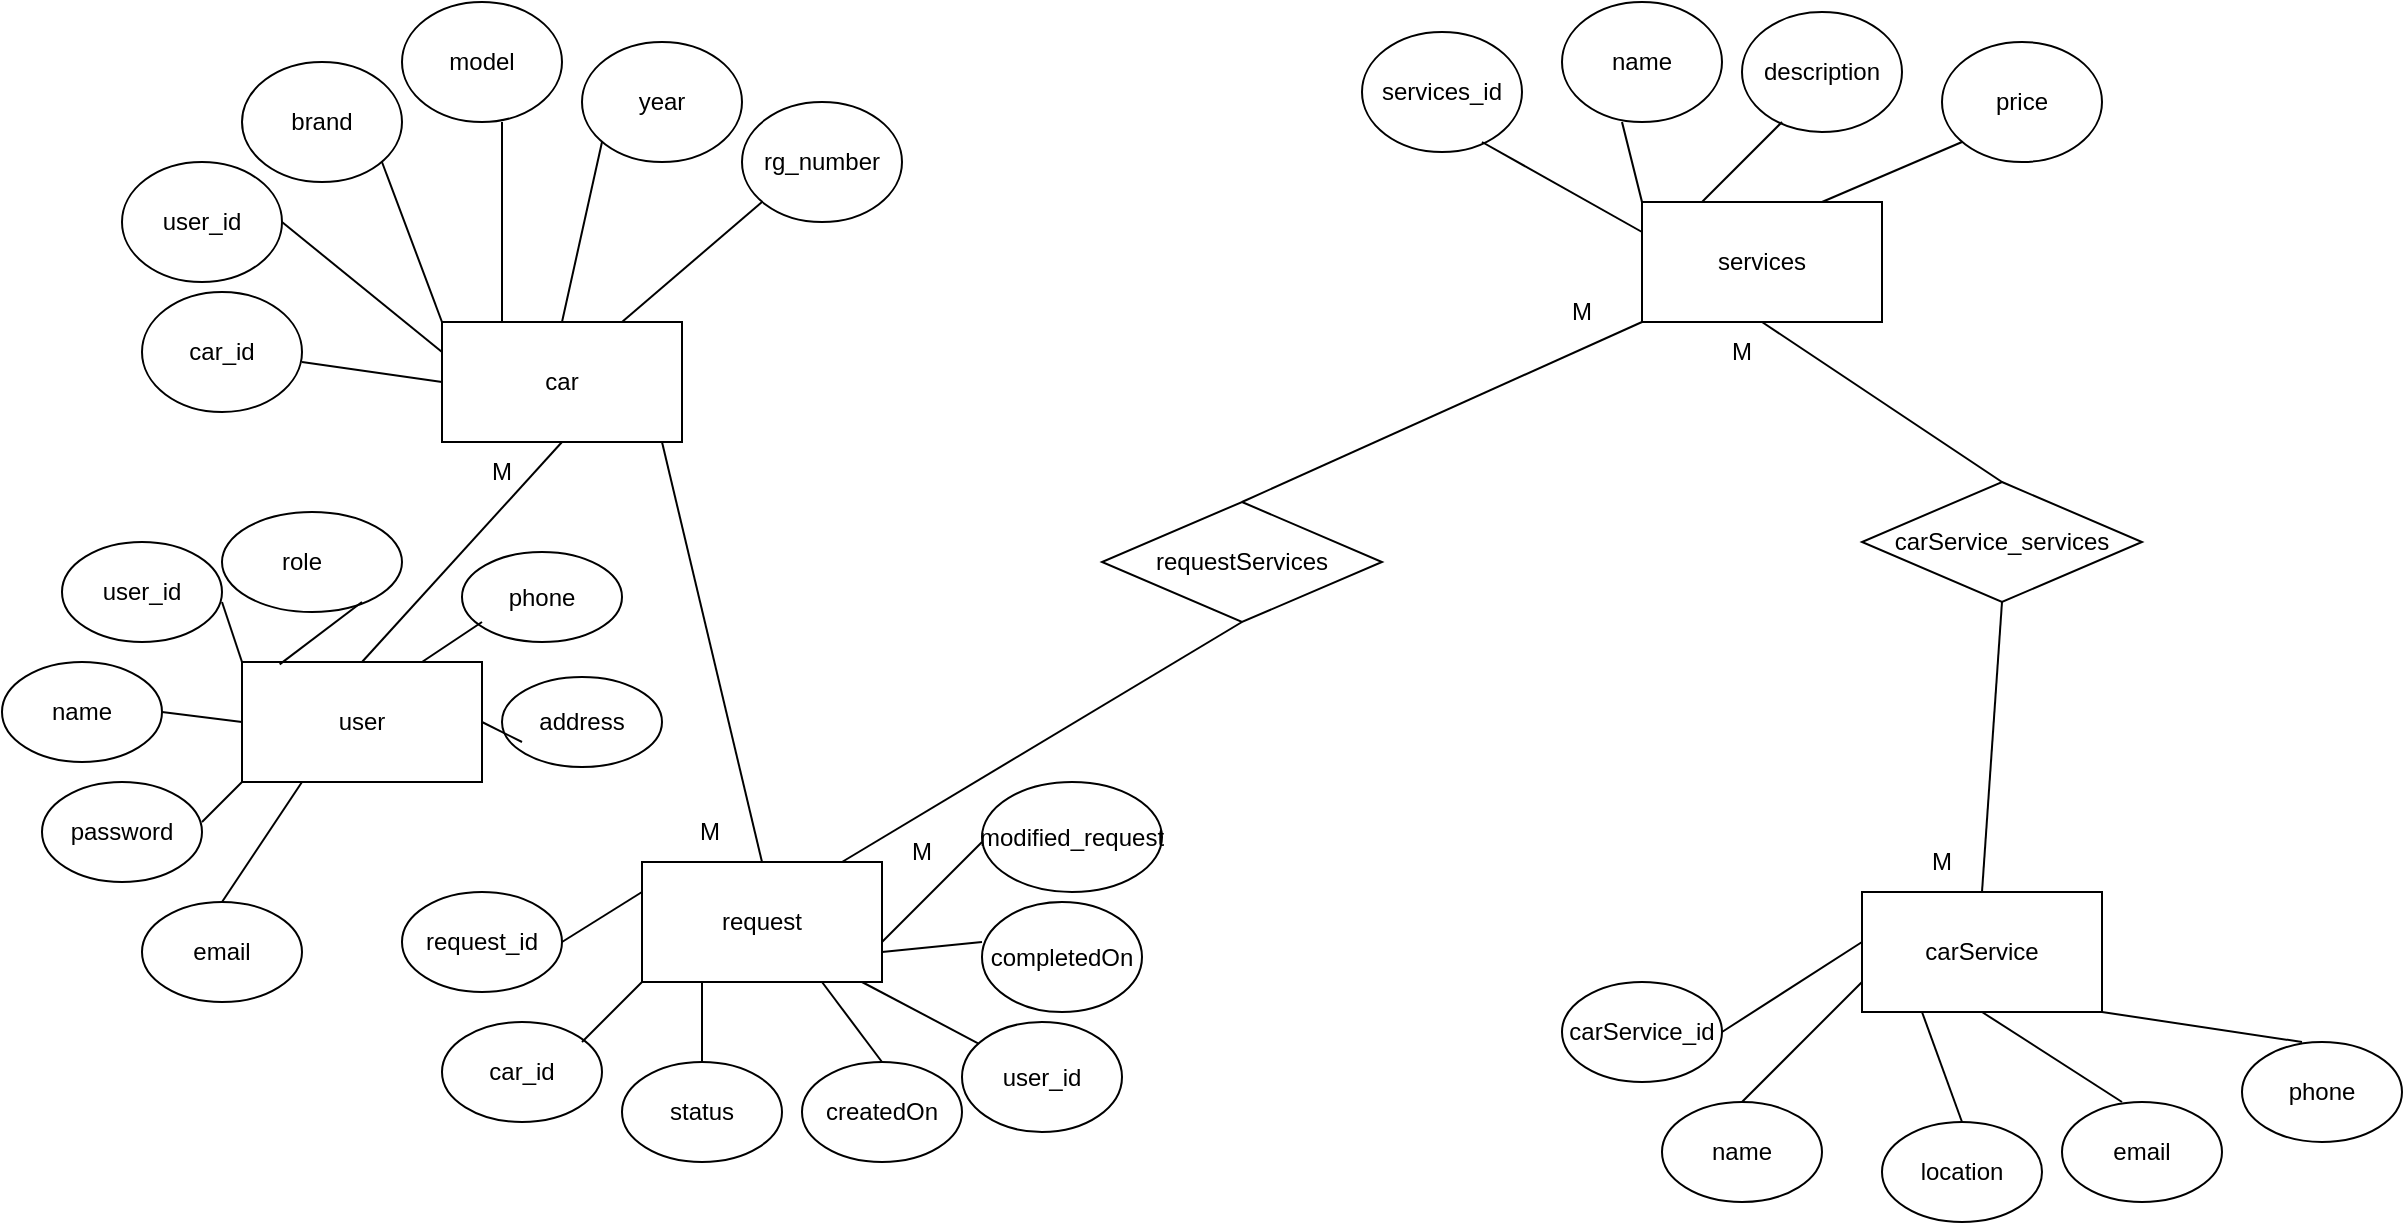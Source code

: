 <mxfile version="26.1.1">
  <diagram name="Страница-1" id="W8pNPYcGzXyj4kJldKl0">
    <mxGraphModel dx="1050" dy="1734" grid="1" gridSize="10" guides="1" tooltips="1" connect="1" arrows="1" fold="1" page="1" pageScale="1" pageWidth="827" pageHeight="1169" math="0" shadow="0">
      <root>
        <mxCell id="0" />
        <mxCell id="1" parent="0" />
        <mxCell id="Uy-cb-LyqVgxh-2wFijv-1" value="" style="rounded=0;whiteSpace=wrap;html=1;" parent="1" vertex="1">
          <mxGeometry x="180" y="210" width="120" height="60" as="geometry" />
        </mxCell>
        <mxCell id="Uy-cb-LyqVgxh-2wFijv-2" value="user" style="text;html=1;align=center;verticalAlign=middle;whiteSpace=wrap;rounded=0;" parent="1" vertex="1">
          <mxGeometry x="210" y="225" width="60" height="30" as="geometry" />
        </mxCell>
        <mxCell id="Uy-cb-LyqVgxh-2wFijv-3" value="" style="ellipse;whiteSpace=wrap;html=1;" parent="1" vertex="1">
          <mxGeometry x="80" y="270" width="80" height="50" as="geometry" />
        </mxCell>
        <mxCell id="Uy-cb-LyqVgxh-2wFijv-4" value="" style="ellipse;whiteSpace=wrap;html=1;" parent="1" vertex="1">
          <mxGeometry x="60" y="210" width="80" height="50" as="geometry" />
        </mxCell>
        <mxCell id="Uy-cb-LyqVgxh-2wFijv-5" value="" style="ellipse;whiteSpace=wrap;html=1;" parent="1" vertex="1">
          <mxGeometry x="130" y="330" width="80" height="50" as="geometry" />
        </mxCell>
        <mxCell id="Uy-cb-LyqVgxh-2wFijv-6" value="" style="ellipse;whiteSpace=wrap;html=1;" parent="1" vertex="1">
          <mxGeometry x="90" y="150" width="80" height="50" as="geometry" />
        </mxCell>
        <mxCell id="Uy-cb-LyqVgxh-2wFijv-7" value="user_id" style="text;html=1;align=center;verticalAlign=middle;whiteSpace=wrap;rounded=0;" parent="1" vertex="1">
          <mxGeometry x="100" y="160" width="60" height="30" as="geometry" />
        </mxCell>
        <mxCell id="Uy-cb-LyqVgxh-2wFijv-8" value="name" style="text;html=1;align=center;verticalAlign=middle;whiteSpace=wrap;rounded=0;" parent="1" vertex="1">
          <mxGeometry x="70" y="220" width="60" height="30" as="geometry" />
        </mxCell>
        <mxCell id="Uy-cb-LyqVgxh-2wFijv-9" value="password" style="text;html=1;align=center;verticalAlign=middle;whiteSpace=wrap;rounded=0;" parent="1" vertex="1">
          <mxGeometry x="90" y="280" width="60" height="30" as="geometry" />
        </mxCell>
        <mxCell id="Uy-cb-LyqVgxh-2wFijv-10" value="email" style="text;html=1;align=center;verticalAlign=middle;whiteSpace=wrap;rounded=0;" parent="1" vertex="1">
          <mxGeometry x="140" y="340" width="60" height="30" as="geometry" />
        </mxCell>
        <mxCell id="Uy-cb-LyqVgxh-2wFijv-11" value="" style="endArrow=none;html=1;rounded=0;entryX=0;entryY=0;entryDx=0;entryDy=0;" parent="1" target="Uy-cb-LyqVgxh-2wFijv-1" edge="1">
          <mxGeometry width="50" height="50" relative="1" as="geometry">
            <mxPoint x="170" y="180" as="sourcePoint" />
            <mxPoint x="220" y="130" as="targetPoint" />
          </mxGeometry>
        </mxCell>
        <mxCell id="Uy-cb-LyqVgxh-2wFijv-12" value="" style="endArrow=none;html=1;rounded=0;entryX=0;entryY=0.5;entryDx=0;entryDy=0;" parent="1" target="Uy-cb-LyqVgxh-2wFijv-1" edge="1">
          <mxGeometry width="50" height="50" relative="1" as="geometry">
            <mxPoint x="140" y="235" as="sourcePoint" />
            <mxPoint x="200.711" y="235" as="targetPoint" />
          </mxGeometry>
        </mxCell>
        <mxCell id="Uy-cb-LyqVgxh-2wFijv-14" value="" style="endArrow=none;html=1;rounded=0;entryX=0;entryY=1;entryDx=0;entryDy=0;" parent="1" target="Uy-cb-LyqVgxh-2wFijv-1" edge="1">
          <mxGeometry width="50" height="50" relative="1" as="geometry">
            <mxPoint x="160" y="290" as="sourcePoint" />
            <mxPoint x="210" y="240" as="targetPoint" />
          </mxGeometry>
        </mxCell>
        <mxCell id="Uy-cb-LyqVgxh-2wFijv-15" value="" style="endArrow=none;html=1;rounded=0;entryX=0.25;entryY=1;entryDx=0;entryDy=0;" parent="1" target="Uy-cb-LyqVgxh-2wFijv-1" edge="1">
          <mxGeometry width="50" height="50" relative="1" as="geometry">
            <mxPoint x="170" y="330" as="sourcePoint" />
            <mxPoint x="220" y="280" as="targetPoint" />
          </mxGeometry>
        </mxCell>
        <mxCell id="Uy-cb-LyqVgxh-2wFijv-16" value="" style="rounded=0;whiteSpace=wrap;html=1;" parent="1" vertex="1">
          <mxGeometry x="280" y="40" width="120" height="60" as="geometry" />
        </mxCell>
        <mxCell id="Uy-cb-LyqVgxh-2wFijv-17" value="car" style="text;html=1;align=center;verticalAlign=middle;whiteSpace=wrap;rounded=0;" parent="1" vertex="1">
          <mxGeometry x="310" y="55" width="60" height="30" as="geometry" />
        </mxCell>
        <mxCell id="Uy-cb-LyqVgxh-2wFijv-18" value="" style="ellipse;whiteSpace=wrap;html=1;" parent="1" vertex="1">
          <mxGeometry x="130" y="25" width="80" height="60" as="geometry" />
        </mxCell>
        <mxCell id="Uy-cb-LyqVgxh-2wFijv-19" value="" style="ellipse;whiteSpace=wrap;html=1;" parent="1" vertex="1">
          <mxGeometry x="350" y="-100" width="80" height="60" as="geometry" />
        </mxCell>
        <mxCell id="Uy-cb-LyqVgxh-2wFijv-20" value="" style="ellipse;whiteSpace=wrap;html=1;" parent="1" vertex="1">
          <mxGeometry x="260" y="-120" width="80" height="60" as="geometry" />
        </mxCell>
        <mxCell id="Uy-cb-LyqVgxh-2wFijv-21" value="" style="ellipse;whiteSpace=wrap;html=1;" parent="1" vertex="1">
          <mxGeometry x="120" y="-40" width="80" height="60" as="geometry" />
        </mxCell>
        <mxCell id="Uy-cb-LyqVgxh-2wFijv-22" value="" style="ellipse;whiteSpace=wrap;html=1;" parent="1" vertex="1">
          <mxGeometry x="180" y="-90" width="80" height="60" as="geometry" />
        </mxCell>
        <mxCell id="Uy-cb-LyqVgxh-2wFijv-23" value="" style="ellipse;whiteSpace=wrap;html=1;" parent="1" vertex="1">
          <mxGeometry x="430" y="-70" width="80" height="60" as="geometry" />
        </mxCell>
        <mxCell id="Uy-cb-LyqVgxh-2wFijv-24" value="" style="endArrow=none;html=1;rounded=0;entryX=0;entryY=0.5;entryDx=0;entryDy=0;" parent="1" target="Uy-cb-LyqVgxh-2wFijv-16" edge="1">
          <mxGeometry width="50" height="50" relative="1" as="geometry">
            <mxPoint x="210" y="60" as="sourcePoint" />
            <mxPoint x="260" y="10" as="targetPoint" />
          </mxGeometry>
        </mxCell>
        <mxCell id="Uy-cb-LyqVgxh-2wFijv-25" value="" style="endArrow=none;html=1;rounded=0;entryX=0;entryY=0.25;entryDx=0;entryDy=0;" parent="1" target="Uy-cb-LyqVgxh-2wFijv-16" edge="1">
          <mxGeometry width="50" height="50" relative="1" as="geometry">
            <mxPoint x="200" y="-10" as="sourcePoint" />
            <mxPoint x="250" y="-60" as="targetPoint" />
          </mxGeometry>
        </mxCell>
        <mxCell id="Uy-cb-LyqVgxh-2wFijv-26" value="" style="endArrow=none;html=1;rounded=0;entryX=0;entryY=0;entryDx=0;entryDy=0;" parent="1" target="Uy-cb-LyqVgxh-2wFijv-16" edge="1">
          <mxGeometry width="50" height="50" relative="1" as="geometry">
            <mxPoint x="250" y="-40" as="sourcePoint" />
            <mxPoint x="300" y="-90" as="targetPoint" />
          </mxGeometry>
        </mxCell>
        <mxCell id="Uy-cb-LyqVgxh-2wFijv-27" value="" style="endArrow=none;html=1;rounded=0;exitX=0.25;exitY=0;exitDx=0;exitDy=0;" parent="1" source="Uy-cb-LyqVgxh-2wFijv-16" edge="1">
          <mxGeometry width="50" height="50" relative="1" as="geometry">
            <mxPoint x="260" y="-10" as="sourcePoint" />
            <mxPoint x="310" y="-60" as="targetPoint" />
          </mxGeometry>
        </mxCell>
        <mxCell id="Uy-cb-LyqVgxh-2wFijv-28" value="" style="endArrow=none;html=1;rounded=0;exitX=0.5;exitY=0;exitDx=0;exitDy=0;" parent="1" source="Uy-cb-LyqVgxh-2wFijv-16" edge="1">
          <mxGeometry width="50" height="50" relative="1" as="geometry">
            <mxPoint x="310" as="sourcePoint" />
            <mxPoint x="360" y="-50" as="targetPoint" />
          </mxGeometry>
        </mxCell>
        <mxCell id="Uy-cb-LyqVgxh-2wFijv-29" value="" style="endArrow=none;html=1;rounded=0;exitX=0.75;exitY=0;exitDx=0;exitDy=0;" parent="1" source="Uy-cb-LyqVgxh-2wFijv-16" edge="1">
          <mxGeometry width="50" height="50" relative="1" as="geometry">
            <mxPoint x="390" y="30" as="sourcePoint" />
            <mxPoint x="440" y="-20" as="targetPoint" />
          </mxGeometry>
        </mxCell>
        <mxCell id="Uy-cb-LyqVgxh-2wFijv-30" value="car_id" style="text;html=1;align=center;verticalAlign=middle;whiteSpace=wrap;rounded=0;" parent="1" vertex="1">
          <mxGeometry x="140" y="40" width="60" height="30" as="geometry" />
        </mxCell>
        <mxCell id="Uy-cb-LyqVgxh-2wFijv-31" value="user_id" style="text;html=1;align=center;verticalAlign=middle;whiteSpace=wrap;rounded=0;" parent="1" vertex="1">
          <mxGeometry x="130" y="-25" width="60" height="30" as="geometry" />
        </mxCell>
        <mxCell id="Uy-cb-LyqVgxh-2wFijv-32" value="brand" style="text;html=1;align=center;verticalAlign=middle;whiteSpace=wrap;rounded=0;" parent="1" vertex="1">
          <mxGeometry x="190" y="-75" width="60" height="30" as="geometry" />
        </mxCell>
        <mxCell id="Uy-cb-LyqVgxh-2wFijv-33" value="model" style="text;html=1;align=center;verticalAlign=middle;whiteSpace=wrap;rounded=0;" parent="1" vertex="1">
          <mxGeometry x="270" y="-105" width="60" height="30" as="geometry" />
        </mxCell>
        <mxCell id="Uy-cb-LyqVgxh-2wFijv-34" value="year" style="text;html=1;align=center;verticalAlign=middle;whiteSpace=wrap;rounded=0;" parent="1" vertex="1">
          <mxGeometry x="360" y="-85" width="60" height="30" as="geometry" />
        </mxCell>
        <mxCell id="Uy-cb-LyqVgxh-2wFijv-35" value="rg_number" style="text;html=1;align=center;verticalAlign=middle;whiteSpace=wrap;rounded=0;" parent="1" vertex="1">
          <mxGeometry x="440" y="-55" width="60" height="30" as="geometry" />
        </mxCell>
        <mxCell id="Uy-cb-LyqVgxh-2wFijv-36" value="" style="endArrow=none;html=1;rounded=0;entryX=0.5;entryY=1;entryDx=0;entryDy=0;" parent="1" target="Uy-cb-LyqVgxh-2wFijv-16" edge="1">
          <mxGeometry width="50" height="50" relative="1" as="geometry">
            <mxPoint x="240" y="210" as="sourcePoint" />
            <mxPoint x="290" y="160" as="targetPoint" />
          </mxGeometry>
        </mxCell>
        <mxCell id="Uy-cb-LyqVgxh-2wFijv-37" value="M" style="text;html=1;align=center;verticalAlign=middle;whiteSpace=wrap;rounded=0;" parent="1" vertex="1">
          <mxGeometry x="280" y="100" width="60" height="30" as="geometry" />
        </mxCell>
        <mxCell id="Uy-cb-LyqVgxh-2wFijv-38" value="" style="rounded=0;whiteSpace=wrap;html=1;" parent="1" vertex="1">
          <mxGeometry x="880" y="-20" width="120" height="60" as="geometry" />
        </mxCell>
        <mxCell id="Uy-cb-LyqVgxh-2wFijv-39" value="services" style="text;html=1;align=center;verticalAlign=middle;whiteSpace=wrap;rounded=0;" parent="1" vertex="1">
          <mxGeometry x="910" y="-5" width="60" height="30" as="geometry" />
        </mxCell>
        <mxCell id="Uy-cb-LyqVgxh-2wFijv-40" value="" style="ellipse;whiteSpace=wrap;html=1;" parent="1" vertex="1">
          <mxGeometry x="840" y="-120" width="80" height="60" as="geometry" />
        </mxCell>
        <mxCell id="Uy-cb-LyqVgxh-2wFijv-41" value="" style="ellipse;whiteSpace=wrap;html=1;" parent="1" vertex="1">
          <mxGeometry x="740" y="-105" width="80" height="60" as="geometry" />
        </mxCell>
        <mxCell id="Uy-cb-LyqVgxh-2wFijv-42" value="" style="ellipse;whiteSpace=wrap;html=1;" parent="1" vertex="1">
          <mxGeometry x="930" y="-115" width="80" height="60" as="geometry" />
        </mxCell>
        <mxCell id="Uy-cb-LyqVgxh-2wFijv-43" value="" style="ellipse;whiteSpace=wrap;html=1;" parent="1" vertex="1">
          <mxGeometry x="1030" y="-100" width="80" height="60" as="geometry" />
        </mxCell>
        <mxCell id="Uy-cb-LyqVgxh-2wFijv-44" value="services_id" style="text;html=1;align=center;verticalAlign=middle;whiteSpace=wrap;rounded=0;" parent="1" vertex="1">
          <mxGeometry x="750" y="-90" width="60" height="30" as="geometry" />
        </mxCell>
        <mxCell id="Uy-cb-LyqVgxh-2wFijv-45" value="name" style="text;html=1;align=center;verticalAlign=middle;whiteSpace=wrap;rounded=0;" parent="1" vertex="1">
          <mxGeometry x="850" y="-105" width="60" height="30" as="geometry" />
        </mxCell>
        <mxCell id="Uy-cb-LyqVgxh-2wFijv-46" value="description" style="text;html=1;align=center;verticalAlign=middle;whiteSpace=wrap;rounded=0;" parent="1" vertex="1">
          <mxGeometry x="940" y="-100" width="60" height="30" as="geometry" />
        </mxCell>
        <mxCell id="Uy-cb-LyqVgxh-2wFijv-47" value="price" style="text;html=1;align=center;verticalAlign=middle;whiteSpace=wrap;rounded=0;" parent="1" vertex="1">
          <mxGeometry x="1040" y="-85" width="60" height="30" as="geometry" />
        </mxCell>
        <mxCell id="Uy-cb-LyqVgxh-2wFijv-48" value="" style="endArrow=none;html=1;rounded=0;exitX=0;exitY=0.25;exitDx=0;exitDy=0;" parent="1" source="Uy-cb-LyqVgxh-2wFijv-38" edge="1">
          <mxGeometry width="50" height="50" relative="1" as="geometry">
            <mxPoint x="750" as="sourcePoint" />
            <mxPoint x="800" y="-50" as="targetPoint" />
          </mxGeometry>
        </mxCell>
        <mxCell id="Uy-cb-LyqVgxh-2wFijv-49" value="" style="endArrow=none;html=1;rounded=0;exitX=0;exitY=0;exitDx=0;exitDy=0;" parent="1" source="Uy-cb-LyqVgxh-2wFijv-38" edge="1">
          <mxGeometry width="50" height="50" relative="1" as="geometry">
            <mxPoint x="820" y="-10" as="sourcePoint" />
            <mxPoint x="870" y="-60" as="targetPoint" />
          </mxGeometry>
        </mxCell>
        <mxCell id="Uy-cb-LyqVgxh-2wFijv-50" value="" style="endArrow=none;html=1;rounded=0;exitX=0.25;exitY=0;exitDx=0;exitDy=0;" parent="1" source="Uy-cb-LyqVgxh-2wFijv-38" edge="1">
          <mxGeometry width="50" height="50" relative="1" as="geometry">
            <mxPoint x="900" y="-10" as="sourcePoint" />
            <mxPoint x="950" y="-60" as="targetPoint" />
          </mxGeometry>
        </mxCell>
        <mxCell id="Uy-cb-LyqVgxh-2wFijv-51" value="" style="endArrow=none;html=1;rounded=0;exitX=0.75;exitY=0;exitDx=0;exitDy=0;" parent="1" source="Uy-cb-LyqVgxh-2wFijv-38" edge="1">
          <mxGeometry width="50" height="50" relative="1" as="geometry">
            <mxPoint x="990" as="sourcePoint" />
            <mxPoint x="1040" y="-50" as="targetPoint" />
          </mxGeometry>
        </mxCell>
        <mxCell id="Uy-cb-LyqVgxh-2wFijv-52" value="" style="rounded=0;whiteSpace=wrap;html=1;" parent="1" vertex="1">
          <mxGeometry x="990" y="325" width="120" height="60" as="geometry" />
        </mxCell>
        <mxCell id="Uy-cb-LyqVgxh-2wFijv-53" value="carService" style="text;html=1;align=center;verticalAlign=middle;whiteSpace=wrap;rounded=0;" parent="1" vertex="1">
          <mxGeometry x="1020" y="340" width="60" height="30" as="geometry" />
        </mxCell>
        <mxCell id="Uy-cb-LyqVgxh-2wFijv-54" value="" style="ellipse;whiteSpace=wrap;html=1;" parent="1" vertex="1">
          <mxGeometry x="890" y="430" width="80" height="50" as="geometry" />
        </mxCell>
        <mxCell id="Uy-cb-LyqVgxh-2wFijv-55" value="" style="ellipse;whiteSpace=wrap;html=1;" parent="1" vertex="1">
          <mxGeometry x="840" y="370" width="80" height="50" as="geometry" />
        </mxCell>
        <mxCell id="Uy-cb-LyqVgxh-2wFijv-56" value="" style="ellipse;whiteSpace=wrap;html=1;" parent="1" vertex="1">
          <mxGeometry x="1000" y="440" width="80" height="50" as="geometry" />
        </mxCell>
        <mxCell id="Uy-cb-LyqVgxh-2wFijv-57" value="" style="ellipse;whiteSpace=wrap;html=1;" parent="1" vertex="1">
          <mxGeometry x="1090" y="430" width="80" height="50" as="geometry" />
        </mxCell>
        <mxCell id="Uy-cb-LyqVgxh-2wFijv-58" value="" style="ellipse;whiteSpace=wrap;html=1;" parent="1" vertex="1">
          <mxGeometry x="1180" y="400" width="80" height="50" as="geometry" />
        </mxCell>
        <mxCell id="Uy-cb-LyqVgxh-2wFijv-59" value="" style="endArrow=none;html=1;rounded=0;exitX=1;exitY=0.5;exitDx=0;exitDy=0;" parent="1" source="Uy-cb-LyqVgxh-2wFijv-55" edge="1">
          <mxGeometry width="50" height="50" relative="1" as="geometry">
            <mxPoint x="940" y="400" as="sourcePoint" />
            <mxPoint x="990" y="350" as="targetPoint" />
          </mxGeometry>
        </mxCell>
        <mxCell id="Uy-cb-LyqVgxh-2wFijv-60" value="" style="endArrow=none;html=1;rounded=0;entryX=0;entryY=0.75;entryDx=0;entryDy=0;" parent="1" target="Uy-cb-LyqVgxh-2wFijv-52" edge="1">
          <mxGeometry width="50" height="50" relative="1" as="geometry">
            <mxPoint x="930" y="430" as="sourcePoint" />
            <mxPoint x="980" y="380" as="targetPoint" />
          </mxGeometry>
        </mxCell>
        <mxCell id="Uy-cb-LyqVgxh-2wFijv-61" value="" style="endArrow=none;html=1;rounded=0;entryX=0.25;entryY=1;entryDx=0;entryDy=0;exitX=0.5;exitY=0;exitDx=0;exitDy=0;" parent="1" source="Uy-cb-LyqVgxh-2wFijv-56" target="Uy-cb-LyqVgxh-2wFijv-52" edge="1">
          <mxGeometry width="50" height="50" relative="1" as="geometry">
            <mxPoint x="1010" y="450" as="sourcePoint" />
            <mxPoint x="1060" y="400" as="targetPoint" />
          </mxGeometry>
        </mxCell>
        <mxCell id="Uy-cb-LyqVgxh-2wFijv-62" value="" style="endArrow=none;html=1;rounded=0;entryX=0.5;entryY=1;entryDx=0;entryDy=0;" parent="1" target="Uy-cb-LyqVgxh-2wFijv-52" edge="1">
          <mxGeometry width="50" height="50" relative="1" as="geometry">
            <mxPoint x="1120" y="430" as="sourcePoint" />
            <mxPoint x="1170" y="380" as="targetPoint" />
          </mxGeometry>
        </mxCell>
        <mxCell id="Uy-cb-LyqVgxh-2wFijv-63" value="" style="endArrow=none;html=1;rounded=0;entryX=1;entryY=1;entryDx=0;entryDy=0;" parent="1" target="Uy-cb-LyqVgxh-2wFijv-52" edge="1">
          <mxGeometry width="50" height="50" relative="1" as="geometry">
            <mxPoint x="1210" y="400" as="sourcePoint" />
            <mxPoint x="1260" y="350" as="targetPoint" />
          </mxGeometry>
        </mxCell>
        <mxCell id="Uy-cb-LyqVgxh-2wFijv-64" value="carService_id" style="text;html=1;align=center;verticalAlign=middle;whiteSpace=wrap;rounded=0;" parent="1" vertex="1">
          <mxGeometry x="850" y="380" width="60" height="30" as="geometry" />
        </mxCell>
        <mxCell id="Uy-cb-LyqVgxh-2wFijv-65" value="name" style="text;html=1;align=center;verticalAlign=middle;whiteSpace=wrap;rounded=0;" parent="1" vertex="1">
          <mxGeometry x="900" y="440" width="60" height="30" as="geometry" />
        </mxCell>
        <mxCell id="Uy-cb-LyqVgxh-2wFijv-66" value="location" style="text;html=1;align=center;verticalAlign=middle;whiteSpace=wrap;rounded=0;" parent="1" vertex="1">
          <mxGeometry x="1010" y="450" width="60" height="30" as="geometry" />
        </mxCell>
        <mxCell id="Uy-cb-LyqVgxh-2wFijv-67" value="email" style="text;html=1;align=center;verticalAlign=middle;whiteSpace=wrap;rounded=0;" parent="1" vertex="1">
          <mxGeometry x="1100" y="440" width="60" height="30" as="geometry" />
        </mxCell>
        <mxCell id="Uy-cb-LyqVgxh-2wFijv-68" value="phone" style="text;html=1;align=center;verticalAlign=middle;whiteSpace=wrap;rounded=0;" parent="1" vertex="1">
          <mxGeometry x="1190" y="410" width="60" height="30" as="geometry" />
        </mxCell>
        <mxCell id="Uy-cb-LyqVgxh-2wFijv-69" value="" style="rounded=0;whiteSpace=wrap;html=1;" parent="1" vertex="1">
          <mxGeometry x="380" y="310" width="120" height="60" as="geometry" />
        </mxCell>
        <mxCell id="Uy-cb-LyqVgxh-2wFijv-70" value="request" style="text;html=1;align=center;verticalAlign=middle;whiteSpace=wrap;rounded=0;" parent="1" vertex="1">
          <mxGeometry x="410" y="325" width="60" height="30" as="geometry" />
        </mxCell>
        <mxCell id="Uy-cb-LyqVgxh-2wFijv-71" value="" style="ellipse;whiteSpace=wrap;html=1;" parent="1" vertex="1">
          <mxGeometry x="280" y="390" width="80" height="50" as="geometry" />
        </mxCell>
        <mxCell id="Uy-cb-LyqVgxh-2wFijv-72" value="" style="ellipse;whiteSpace=wrap;html=1;" parent="1" vertex="1">
          <mxGeometry x="260" y="325" width="80" height="50" as="geometry" />
        </mxCell>
        <mxCell id="Uy-cb-LyqVgxh-2wFijv-73" value="" style="ellipse;whiteSpace=wrap;html=1;" parent="1" vertex="1">
          <mxGeometry x="370" y="410" width="80" height="50" as="geometry" />
        </mxCell>
        <mxCell id="Uy-cb-LyqVgxh-2wFijv-74" value="" style="ellipse;whiteSpace=wrap;html=1;" parent="1" vertex="1">
          <mxGeometry x="460" y="410" width="80" height="50" as="geometry" />
        </mxCell>
        <mxCell id="Uy-cb-LyqVgxh-2wFijv-75" value="request_id" style="text;html=1;align=center;verticalAlign=middle;whiteSpace=wrap;rounded=0;" parent="1" vertex="1">
          <mxGeometry x="270" y="335" width="60" height="30" as="geometry" />
        </mxCell>
        <mxCell id="Uy-cb-LyqVgxh-2wFijv-76" value="car_id" style="text;html=1;align=center;verticalAlign=middle;whiteSpace=wrap;rounded=0;" parent="1" vertex="1">
          <mxGeometry x="290" y="400" width="60" height="30" as="geometry" />
        </mxCell>
        <mxCell id="Uy-cb-LyqVgxh-2wFijv-77" value="status" style="text;html=1;align=center;verticalAlign=middle;whiteSpace=wrap;rounded=0;" parent="1" vertex="1">
          <mxGeometry x="380" y="420" width="60" height="30" as="geometry" />
        </mxCell>
        <mxCell id="Uy-cb-LyqVgxh-2wFijv-78" value="createdOn" style="text;html=1;align=center;verticalAlign=middle;whiteSpace=wrap;rounded=0;" parent="1" vertex="1">
          <mxGeometry x="470" y="420" width="60" height="30" as="geometry" />
        </mxCell>
        <mxCell id="Uy-cb-LyqVgxh-2wFijv-79" value="" style="endArrow=none;html=1;rounded=0;entryX=0;entryY=0.25;entryDx=0;entryDy=0;" parent="1" target="Uy-cb-LyqVgxh-2wFijv-69" edge="1">
          <mxGeometry width="50" height="50" relative="1" as="geometry">
            <mxPoint x="340" y="350" as="sourcePoint" />
            <mxPoint x="390" y="300" as="targetPoint" />
          </mxGeometry>
        </mxCell>
        <mxCell id="Uy-cb-LyqVgxh-2wFijv-80" value="" style="endArrow=none;html=1;rounded=0;" parent="1" edge="1">
          <mxGeometry width="50" height="50" relative="1" as="geometry">
            <mxPoint x="350" y="400" as="sourcePoint" />
            <mxPoint x="380" y="370" as="targetPoint" />
          </mxGeometry>
        </mxCell>
        <mxCell id="Uy-cb-LyqVgxh-2wFijv-81" value="" style="endArrow=none;html=1;rounded=0;entryX=0.25;entryY=1;entryDx=0;entryDy=0;" parent="1" target="Uy-cb-LyqVgxh-2wFijv-69" edge="1">
          <mxGeometry width="50" height="50" relative="1" as="geometry">
            <mxPoint x="410" y="410" as="sourcePoint" />
            <mxPoint x="460" y="360" as="targetPoint" />
          </mxGeometry>
        </mxCell>
        <mxCell id="Uy-cb-LyqVgxh-2wFijv-82" value="" style="endArrow=none;html=1;rounded=0;entryX=0.75;entryY=1;entryDx=0;entryDy=0;" parent="1" target="Uy-cb-LyqVgxh-2wFijv-69" edge="1">
          <mxGeometry width="50" height="50" relative="1" as="geometry">
            <mxPoint x="500" y="410" as="sourcePoint" />
            <mxPoint x="550" y="360" as="targetPoint" />
          </mxGeometry>
        </mxCell>
        <mxCell id="Uy-cb-LyqVgxh-2wFijv-83" value="" style="endArrow=none;html=1;rounded=0;exitX=0.5;exitY=0;exitDx=0;exitDy=0;" parent="1" source="Uy-cb-LyqVgxh-2wFijv-69" edge="1">
          <mxGeometry width="50" height="50" relative="1" as="geometry">
            <mxPoint x="340" y="150" as="sourcePoint" />
            <mxPoint x="390" y="100" as="targetPoint" />
          </mxGeometry>
        </mxCell>
        <mxCell id="Uy-cb-LyqVgxh-2wFijv-84" value="M" style="text;html=1;align=center;verticalAlign=middle;whiteSpace=wrap;rounded=0;" parent="1" vertex="1">
          <mxGeometry x="384" y="280" width="60" height="30" as="geometry" />
        </mxCell>
        <mxCell id="Uy-cb-LyqVgxh-2wFijv-85" value="" style="rhombus;whiteSpace=wrap;html=1;" parent="1" vertex="1">
          <mxGeometry x="990" y="120" width="140" height="60" as="geometry" />
        </mxCell>
        <mxCell id="Uy-cb-LyqVgxh-2wFijv-86" value="carService_services" style="text;html=1;align=center;verticalAlign=middle;whiteSpace=wrap;rounded=0;" parent="1" vertex="1">
          <mxGeometry x="1030" y="135" width="60" height="30" as="geometry" />
        </mxCell>
        <mxCell id="Uy-cb-LyqVgxh-2wFijv-87" value="" style="endArrow=none;html=1;rounded=0;exitX=0.5;exitY=0;exitDx=0;exitDy=0;" parent="1" source="Uy-cb-LyqVgxh-2wFijv-85" edge="1">
          <mxGeometry width="50" height="50" relative="1" as="geometry">
            <mxPoint x="890" y="90" as="sourcePoint" />
            <mxPoint x="940" y="40" as="targetPoint" />
          </mxGeometry>
        </mxCell>
        <mxCell id="Uy-cb-LyqVgxh-2wFijv-88" value="" style="endArrow=none;html=1;rounded=0;exitX=0.5;exitY=0;exitDx=0;exitDy=0;" parent="1" source="Uy-cb-LyqVgxh-2wFijv-52" edge="1">
          <mxGeometry width="50" height="50" relative="1" as="geometry">
            <mxPoint x="1120" y="290" as="sourcePoint" />
            <mxPoint x="1060" y="180" as="targetPoint" />
          </mxGeometry>
        </mxCell>
        <mxCell id="Uy-cb-LyqVgxh-2wFijv-89" value="M" style="text;html=1;align=center;verticalAlign=middle;whiteSpace=wrap;rounded=0;" parent="1" vertex="1">
          <mxGeometry x="1000" y="295" width="60" height="30" as="geometry" />
        </mxCell>
        <mxCell id="Uy-cb-LyqVgxh-2wFijv-91" value="M" style="text;html=1;align=center;verticalAlign=middle;whiteSpace=wrap;rounded=0;" parent="1" vertex="1">
          <mxGeometry x="900" y="40" width="60" height="30" as="geometry" />
        </mxCell>
        <mxCell id="Uy-cb-LyqVgxh-2wFijv-93" value="" style="rhombus;whiteSpace=wrap;html=1;" parent="1" vertex="1">
          <mxGeometry x="610" y="130" width="140" height="60" as="geometry" />
        </mxCell>
        <mxCell id="Uy-cb-LyqVgxh-2wFijv-94" value="requestServices" style="text;html=1;align=center;verticalAlign=middle;whiteSpace=wrap;rounded=0;" parent="1" vertex="1">
          <mxGeometry x="650" y="145" width="60" height="30" as="geometry" />
        </mxCell>
        <mxCell id="Uy-cb-LyqVgxh-2wFijv-95" value="" style="endArrow=none;html=1;rounded=0;entryX=0.5;entryY=1;entryDx=0;entryDy=0;" parent="1" target="Uy-cb-LyqVgxh-2wFijv-93" edge="1">
          <mxGeometry width="50" height="50" relative="1" as="geometry">
            <mxPoint x="480" y="310" as="sourcePoint" />
            <mxPoint x="530" y="260" as="targetPoint" />
          </mxGeometry>
        </mxCell>
        <mxCell id="Uy-cb-LyqVgxh-2wFijv-96" value="" style="endArrow=none;html=1;rounded=0;entryX=0;entryY=1;entryDx=0;entryDy=0;" parent="1" target="Uy-cb-LyqVgxh-2wFijv-38" edge="1">
          <mxGeometry width="50" height="50" relative="1" as="geometry">
            <mxPoint x="680" y="130" as="sourcePoint" />
            <mxPoint x="730" y="80" as="targetPoint" />
          </mxGeometry>
        </mxCell>
        <mxCell id="Uy-cb-LyqVgxh-2wFijv-97" value="M" style="text;html=1;align=center;verticalAlign=middle;whiteSpace=wrap;rounded=0;" parent="1" vertex="1">
          <mxGeometry x="490" y="290" width="60" height="30" as="geometry" />
        </mxCell>
        <mxCell id="Uy-cb-LyqVgxh-2wFijv-100" value="M" style="text;html=1;align=center;verticalAlign=middle;whiteSpace=wrap;rounded=0;" parent="1" vertex="1">
          <mxGeometry x="820" y="20" width="60" height="30" as="geometry" />
        </mxCell>
        <mxCell id="zA_T5pfZE3ijJPjRbrxf-1" value="" style="ellipse;whiteSpace=wrap;html=1;" vertex="1" parent="1">
          <mxGeometry x="170" y="135" width="90" height="50" as="geometry" />
        </mxCell>
        <mxCell id="zA_T5pfZE3ijJPjRbrxf-2" value="role" style="text;html=1;align=center;verticalAlign=middle;whiteSpace=wrap;rounded=0;" vertex="1" parent="1">
          <mxGeometry x="180" y="145" width="60" height="30" as="geometry" />
        </mxCell>
        <mxCell id="zA_T5pfZE3ijJPjRbrxf-3" value="" style="endArrow=none;html=1;rounded=0;exitX=0.157;exitY=0.02;exitDx=0;exitDy=0;exitPerimeter=0;" edge="1" parent="1" source="Uy-cb-LyqVgxh-2wFijv-1">
          <mxGeometry width="50" height="50" relative="1" as="geometry">
            <mxPoint x="190" y="230" as="sourcePoint" />
            <mxPoint x="240" y="180" as="targetPoint" />
          </mxGeometry>
        </mxCell>
        <mxCell id="zA_T5pfZE3ijJPjRbrxf-4" value="" style="ellipse;whiteSpace=wrap;html=1;" vertex="1" parent="1">
          <mxGeometry x="290" y="155" width="80" height="45" as="geometry" />
        </mxCell>
        <mxCell id="zA_T5pfZE3ijJPjRbrxf-5" value="" style="ellipse;whiteSpace=wrap;html=1;" vertex="1" parent="1">
          <mxGeometry x="310" y="217.5" width="80" height="45" as="geometry" />
        </mxCell>
        <mxCell id="zA_T5pfZE3ijJPjRbrxf-6" value="" style="endArrow=none;html=1;rounded=0;exitX=0.75;exitY=0;exitDx=0;exitDy=0;" edge="1" parent="1" source="Uy-cb-LyqVgxh-2wFijv-1">
          <mxGeometry width="50" height="50" relative="1" as="geometry">
            <mxPoint x="250" y="240" as="sourcePoint" />
            <mxPoint x="300" y="190" as="targetPoint" />
          </mxGeometry>
        </mxCell>
        <mxCell id="zA_T5pfZE3ijJPjRbrxf-7" value="" style="endArrow=none;html=1;rounded=0;exitX=1;exitY=0.5;exitDx=0;exitDy=0;" edge="1" parent="1" source="Uy-cb-LyqVgxh-2wFijv-1">
          <mxGeometry width="50" height="50" relative="1" as="geometry">
            <mxPoint x="270" y="300" as="sourcePoint" />
            <mxPoint x="320" y="250" as="targetPoint" />
          </mxGeometry>
        </mxCell>
        <mxCell id="zA_T5pfZE3ijJPjRbrxf-8" value="phone" style="text;html=1;align=center;verticalAlign=middle;whiteSpace=wrap;rounded=0;" vertex="1" parent="1">
          <mxGeometry x="300" y="163" width="60" height="30" as="geometry" />
        </mxCell>
        <mxCell id="zA_T5pfZE3ijJPjRbrxf-9" value="address" style="text;html=1;align=center;verticalAlign=middle;whiteSpace=wrap;rounded=0;" vertex="1" parent="1">
          <mxGeometry x="320" y="225" width="60" height="30" as="geometry" />
        </mxCell>
        <mxCell id="zA_T5pfZE3ijJPjRbrxf-10" value="" style="ellipse;whiteSpace=wrap;html=1;" vertex="1" parent="1">
          <mxGeometry x="540" y="390" width="80" height="55" as="geometry" />
        </mxCell>
        <mxCell id="zA_T5pfZE3ijJPjRbrxf-11" value="" style="endArrow=none;html=1;rounded=0;" edge="1" parent="1" target="zA_T5pfZE3ijJPjRbrxf-10">
          <mxGeometry width="50" height="50" relative="1" as="geometry">
            <mxPoint x="490" y="370" as="sourcePoint" />
            <mxPoint x="540" y="320" as="targetPoint" />
          </mxGeometry>
        </mxCell>
        <mxCell id="zA_T5pfZE3ijJPjRbrxf-14" value="user_id" style="text;html=1;align=center;verticalAlign=middle;whiteSpace=wrap;rounded=0;" vertex="1" parent="1">
          <mxGeometry x="550" y="403" width="60" height="30" as="geometry" />
        </mxCell>
        <mxCell id="zA_T5pfZE3ijJPjRbrxf-15" value="" style="ellipse;whiteSpace=wrap;html=1;" vertex="1" parent="1">
          <mxGeometry x="550" y="330" width="80" height="55" as="geometry" />
        </mxCell>
        <mxCell id="zA_T5pfZE3ijJPjRbrxf-16" value="completedOn" style="text;html=1;align=center;verticalAlign=middle;whiteSpace=wrap;rounded=0;" vertex="1" parent="1">
          <mxGeometry x="560" y="342.5" width="60" height="30" as="geometry" />
        </mxCell>
        <mxCell id="zA_T5pfZE3ijJPjRbrxf-17" value="" style="ellipse;whiteSpace=wrap;html=1;" vertex="1" parent="1">
          <mxGeometry x="550" y="270" width="90" height="55" as="geometry" />
        </mxCell>
        <mxCell id="zA_T5pfZE3ijJPjRbrxf-18" value="modified_request" style="text;html=1;align=center;verticalAlign=middle;whiteSpace=wrap;rounded=0;" vertex="1" parent="1">
          <mxGeometry x="565" y="283" width="60" height="30" as="geometry" />
        </mxCell>
        <mxCell id="zA_T5pfZE3ijJPjRbrxf-19" value="" style="endArrow=none;html=1;rounded=0;" edge="1" parent="1">
          <mxGeometry width="50" height="50" relative="1" as="geometry">
            <mxPoint x="500" y="350" as="sourcePoint" />
            <mxPoint x="550" y="300" as="targetPoint" />
          </mxGeometry>
        </mxCell>
        <mxCell id="zA_T5pfZE3ijJPjRbrxf-20" value="" style="endArrow=none;html=1;rounded=0;exitX=1;exitY=0.75;exitDx=0;exitDy=0;" edge="1" parent="1" source="Uy-cb-LyqVgxh-2wFijv-69">
          <mxGeometry width="50" height="50" relative="1" as="geometry">
            <mxPoint x="500" y="400" as="sourcePoint" />
            <mxPoint x="550" y="350" as="targetPoint" />
          </mxGeometry>
        </mxCell>
      </root>
    </mxGraphModel>
  </diagram>
</mxfile>
